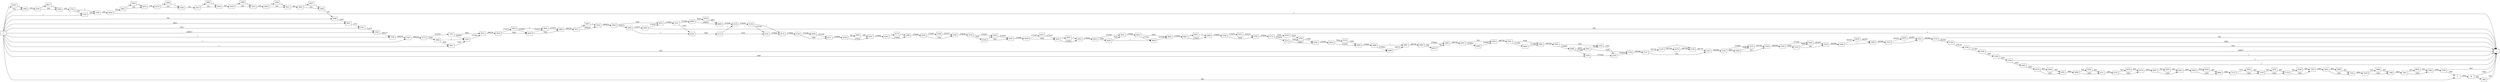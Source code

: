 digraph {
	graph [rankdir=LR]
	node [shape=rectangle]
	2 -> 70 [label=2422]
	70 -> 1 [label=1840]
	70 -> 1982 [label=582]
	1982 -> 1 [label=582]
	1990 -> 2559 [label=325]
	2559 -> 2580 [label=324]
	2559 -> 8813 [label=1]
	2580 -> 2745 [label=325]
	2745 -> 2763 [label=324]
	2745 -> 2766 [label=1]
	2763 -> 2766 [label=325]
	2766 -> 2838 [label=326]
	2838 -> 1 [label=1]
	2838 -> 2841 [label=325]
	2841 -> 2874 [label=324]
	2841 -> 5822 [label=1]
	2874 -> 3279 [label=325]
	3279 -> 3306 [label=324]
	3279 -> 5848 [label=1]
	3306 -> 3433 [label=325]
	3433 -> 3454 [label=324]
	3433 -> 5868 [label=1]
	3454 -> 3455 [label=325]
	3455 -> 3476 [label=324]
	3455 -> 5888 [label=1]
	3476 -> 3590 [label=325]
	3590 -> 3611 [label=324]
	3590 -> 5908 [label=1]
	3611 -> 3662 [label=325]
	3662 -> 3692 [label=324]
	3662 -> 5937 [label=1]
	3692 -> 3696 [label=325]
	3696 -> 3697 [label=1090]
	3697 -> 3761 [label=3753]
	3761 -> 3762 [label=11410]
	3762 -> 3766 [label=280227]
	3766 -> 3767 [label=280228]
	3767 -> 3773 [label=280229]
	3773 -> 3791 [label=272570]
	3773 -> 3966 [label=7659]
	3791 -> 3797 [label=269907]
	3791 -> 3812 [label=2663]
	3797 -> 3812 [label=277567]
	3812 -> 3818 [label=280230]
	3818 -> 3833 [label=272571]
	3818 -> 3839 [label=7659]
	3833 -> 3839 [label=272570]
	3833 -> 3854 [label=1]
	3839 -> 3854 [label=272571]
	3839 -> 3860 [label=7658]
	3854 -> 3860 [label=272572]
	3860 -> 3911 [label=280230]
	3911 -> 3932 [label=280229]
	3911 -> 5997 [label=1]
	3932 -> 3950 [label=280230]
	3950 -> 3959 [label=272572]
	3950 -> 4014 [label=7658]
	3959 -> 3963 [label=272571]
	3959 -> 4104 [label=1]
	3963 -> 1 [label=324]
	3963 -> 4014 [label=272247]
	3966 -> 3797 [label=1]
	3966 -> 5941 [label=7658]
	4014 -> 4101 [label=279905]
	4101 -> 4104 [label=7659]
	4101 -> 8848 [label=272246]
	4104 -> 4113 [label=7660]
	4113 -> 4162 [label=7659]
	4113 -> 6133 [label=1]
	4162 -> 4174 [label=279905]
	4174 -> 4190 [label=279906]
	4190 -> 4211 [label=7660]
	4190 -> 8909 [label=272246]
	4211 -> 4226 [label=279906]
	4226 -> 4247 [label=279141]
	4226 -> 9055 [label=765]
	4247 -> 4265 [label=279906]
	4265 -> 4286 [label=279905]
	4265 -> 6178 [label=1]
	4286 -> 4305 [label=279906]
	4305 -> 4326 [label=7659]
	4305 -> 6198 [label=272247]
	4326 -> 4334 [label=279906]
	4334 -> 4338 [label=7659]
	4334 -> 4355 [label=272247]
	4338 -> 4355 [label=2]
	4338 -> 4359 [label=7657]
	4355 -> 4359 [label=272249]
	4359 -> 4508 [label=279906]
	4508 -> 4532 [label=7659]
	4508 -> 6241 [label=272247]
	4532 -> 4553 [label=279905]
	4532 -> 6261 [label=1]
	4553 -> 4610 [label=279906]
	4610 -> 4628 [label=7660]
	4610 -> 4631 [label=272246]
	4628 -> 4631 [label=7659]
	4628 -> 4649 [label=1]
	4631 -> 4642 [label=279905]
	4642 -> 4649 [label=277242]
	4642 -> 4663 [label=2663]
	4649 -> 4663 [label=277243]
	4663 -> 4667 [label=279906]
	4667 -> 4688 [label=279905]
	4667 -> 6301 [label=1]
	4688 -> 4748 [label=279906]
	4748 -> 4769 [label=7659]
	4748 -> 6321 [label=272247]
	4769 -> 4772 [label=279906]
	4772 -> 4775 [label=276476]
	4772 -> 6335 [label=3430]
	4775 -> 4793 [label=7659]
	4775 -> 4796 [label=268817]
	4793 -> 4796 [label=11088]
	4796 -> 4829 [label=279905]
	4829 -> 4850 [label=272247]
	4829 -> 9135 [label=7658]
	4850 -> 4880 [label=279905]
	4880 -> 4896 [label=279904]
	4880 -> 4901 [label=1]
	4896 -> 4901 [label=280727]
	4901 -> 4964 [label=280728]
	4964 -> 4985 [label=279962]
	4964 -> 8975 [label=766]
	4985 -> 4997 [label=280728]
	4997 -> 5018 [label=824]
	4997 -> 8995 [label=279904]
	5018 -> 5041 [label=280728]
	5041 -> 5062 [label=9248]
	5041 -> 9694 [label=271480]
	5062 -> 5081 [label=280728]
	5081 -> 5102 [label=824]
	5081 -> 8998 [label=279904]
	5102 -> 5105 [label=1590]
	5105 -> 5108 [label=274910]
	5108 -> 5121 [label=282568]
	5121 -> 5138 [label=281745]
	5121 -> 5163 [label=823]
	5138 -> 5159 [label=1]
	5138 -> 6370 [label=281744]
	5159 -> 5163 [label=281745]
	5163 -> 5195 [label=282568]
	5195 -> 5208 [label=8482]
	5195 -> 5216 [label=274086]
	5208 -> 5216 [label=7659]
	5208 -> 5230 [label=823]
	5216 -> 5230 [label=281745]
	5230 -> 5303 [label=282568]
	5303 -> 5318 [label=9248]
	5303 -> 5324 [label=273320]
	5318 -> 5324 [label=8482]
	5318 -> 5339 [label=766]
	5324 -> 5339 [label=281802]
	5339 -> 5468 [label=282568]
	5468 -> 5489 [label=1]
	5468 -> 6430 [label=282567]
	5489 -> 5510 [label=282568]
	5510 -> 5531 [label=1]
	5510 -> 6450 [label=282567]
	5531 -> 5719 [label=282568]
	5719 -> 5720 [label=281803]
	5719 -> 1 [label=765]
	5720 -> 1 [label=2663]
	5720 -> 5784 [label=279140]
	5784 -> 5785 [label=271483]
	5784 -> 1 [label=7657]
	5785 -> 1 [label=268817]
	5785 -> 5789 [label=2666]
	5789 -> 5790 [label=2665]
	5789 -> 1 [label=1]
	5790 -> 1 [label=1]
	5790 -> 6463 [label=2664]
	5822 -> 2874 [label=1]
	5848 -> 3306 [label=1]
	5868 -> 3454 [label=1]
	5888 -> 3476 [label=1]
	5908 -> 3611 [label=1]
	5937 -> 3692 [label=1]
	5941 -> 3797 [label=7659]
	5997 -> 3932 [label=1]
	6133 -> 6136 [label=272247]
	6136 -> 4174 [label=1]
	6136 -> 4162 [label=272246]
	6178 -> 4286 [label=1]
	6198 -> 4326 [label=272247]
	6241 -> 4532 [label=272247]
	6261 -> 4553 [label=1]
	6301 -> 4688 [label=1]
	6321 -> 4769 [label=272247]
	6335 -> 1 [label=1]
	6335 -> 4793 [label=3429]
	6336 -> 5105 [label=273320]
	6370 -> 5159 [label=281744]
	6430 -> 5489 [label=282567]
	6450 -> 5531 [label=282567]
	6463 -> 1 [label=1]
	6463 -> 6570 [label=2663]
	6570 -> 6591 [label=1840]
	6570 -> 9236 [label=823]
	6591 -> 6690 [label=2663]
	6690 -> 6711 [label=1840]
	6690 -> 9256 [label=823]
	6711 -> 6753 [label=2663]
	6753 -> 6774 [label=1840]
	6753 -> 9276 [label=823]
	6774 -> 6897 [label=2663]
	6897 -> 6927 [label=1840]
	6897 -> 9305 [label=823]
	6927 -> 6930 [label=2663]
	6930 -> 6960 [label=1840]
	6930 -> 9334 [label=823]
	6960 -> 7137 [label=2663]
	7137 -> 7158 [label=1840]
	7137 -> 9354 [label=823]
	7158 -> 7179 [label=1840]
	7158 -> 9374 [label=823]
	7179 -> 7354 [label=1840]
	7179 -> 9548 [label=823]
	7354 -> 7404 [label=2663]
	7404 -> 7425 [label=1840]
	7404 -> 9568 [label=823]
	7425 -> 7439 [label=2663]
	7439 -> 7460 [label=1840]
	7439 -> 9588 [label=823]
	7460 -> 7467 [label=2663]
	7467 -> 7506 [label=1840]
	7467 -> 9626 [label=823]
	7506 -> 7509 [label=2663]
	7509 -> 2 [label=1840]
	7509 -> 1 [label=823]
	8793 -> 1990 [label=1]
	8813 -> 2580 [label=1]
	8848 -> 8869 [label=269583]
	8848 -> 9739 [label=2663]
	8869 -> 6133 [label=272246]
	8909 -> 4211 [label=272246]
	8975 -> 4985 [label=766]
	8995 -> 5018 [label=279904]
	8998 -> 9001 [label=8424]
	8998 -> 6336 [label=271480]
	9001 -> 5102 [label=766]
	9001 -> 5108 [label=7658]
	9055 -> 4247 [label=765]
	9135 -> 4850 [label=7658]
	9236 -> 6591 [label=823]
	9256 -> 6711 [label=823]
	9276 -> 6774 [label=823]
	9305 -> 6927 [label=823]
	9334 -> 6960 [label=823]
	9354 -> 7158 [label=823]
	9374 -> 7179 [label=823]
	9548 -> 7354 [label=823]
	9568 -> 7425 [label=823]
	9588 -> 7460 [label=823]
	9626 -> 7506 [label=823]
	9694 -> 5062 [label=271480]
	9739 -> 8869 [label=2663]
	0 -> 2 [label=582]
	0 -> 3767 [label=1]
	0 -> 2763 [label=1]
	0 -> 6336 [label=1840]
	0 -> 3766 [label=1]
	0 -> 3696 [label=765]
	0 -> 3761 [label=7657]
	0 -> 4896 [label=823]
	0 -> 5941 [label=1]
	0 -> 3762 [label=268817]
	0 -> 3697 [label=2663]
	0 -> 1990 [label=324]
	0 -> 8793 [label=1]
}
